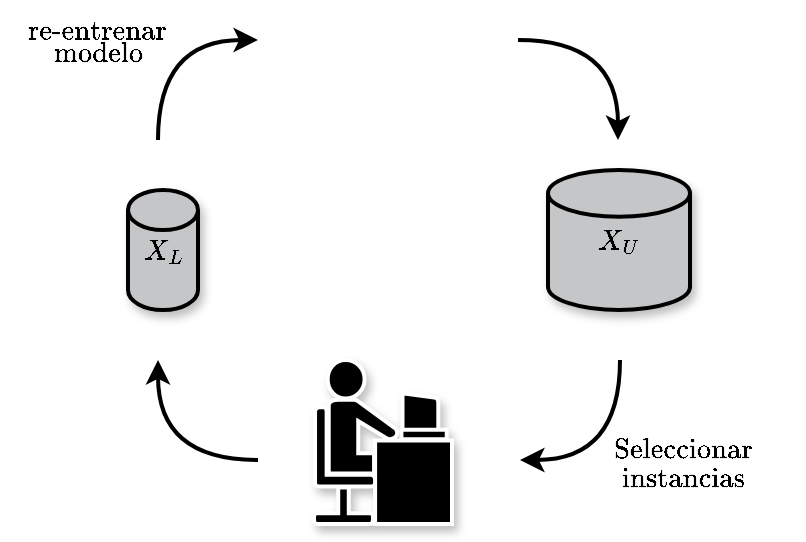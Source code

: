 <mxfile version="24.7.6">
  <diagram name="Page-1" id="9KtswiF1WxbNuCBvQSI7">
    <mxGraphModel dx="579" dy="391" grid="1" gridSize="10" guides="1" tooltips="1" connect="1" arrows="1" fold="1" page="1" pageScale="1" pageWidth="75" pageHeight="85" math="1" shadow="0">
      <root>
        <mxCell id="0" />
        <mxCell id="1" parent="0" />
        <mxCell id="A6JmzJu9t_XA9SC4_fQP-3" value="" style="shape=mxgraph.cisco.people.androgenous_person;html=1;pointerEvents=1;dashed=0;fillColor=#000000;strokeColor=#ffffff;strokeWidth=2;verticalLabelPosition=bottom;verticalAlign=top;align=center;outlineConnect=0;shadow=1;" parent="1" vertex="1">
          <mxGeometry x="3" y="80" width="69" height="82" as="geometry" />
        </mxCell>
        <mxCell id="A6JmzJu9t_XA9SC4_fQP-7" value="$$X_L$$" style="strokeWidth=2;html=1;shape=mxgraph.flowchart.database;whiteSpace=wrap;fillColor=#C4C6C8;shadow=1;" parent="1" vertex="1">
          <mxGeometry x="-90" y="-5" width="35" height="60" as="geometry" />
        </mxCell>
        <mxCell id="A6JmzJu9t_XA9SC4_fQP-8" value="$$X_U$$" style="strokeWidth=2;html=1;shape=mxgraph.flowchart.database;whiteSpace=wrap;fillColor=#C4C6C8;shadow=1;" parent="1" vertex="1">
          <mxGeometry x="120" y="-15" width="71" height="70" as="geometry" />
        </mxCell>
        <mxCell id="rGaQ3ymLJITeFsd21-_t-46" value="" style="curved=1;endArrow=classic;html=1;rounded=0;strokeWidth=2;" edge="1" parent="1">
          <mxGeometry width="50" height="50" relative="1" as="geometry">
            <mxPoint x="-75" y="-30" as="sourcePoint" />
            <mxPoint x="-25" y="-80" as="targetPoint" />
            <Array as="points">
              <mxPoint x="-75" y="-80" />
            </Array>
          </mxGeometry>
        </mxCell>
        <mxCell id="rGaQ3ymLJITeFsd21-_t-49" value="" style="curved=1;endArrow=classic;html=1;rounded=0;strokeWidth=2;" edge="1" parent="1">
          <mxGeometry width="50" height="50" relative="1" as="geometry">
            <mxPoint x="156" y="80" as="sourcePoint" />
            <mxPoint x="106" y="130" as="targetPoint" />
            <Array as="points">
              <mxPoint x="156" y="130" />
            </Array>
          </mxGeometry>
        </mxCell>
        <mxCell id="rGaQ3ymLJITeFsd21-_t-50" value="" style="curved=1;endArrow=classic;html=1;rounded=0;strokeWidth=2;" edge="1" parent="1">
          <mxGeometry width="50" height="50" relative="1" as="geometry">
            <mxPoint x="-25" y="130" as="sourcePoint" />
            <mxPoint x="-75" y="80" as="targetPoint" />
            <Array as="points">
              <mxPoint x="-75" y="130" />
            </Array>
          </mxGeometry>
        </mxCell>
        <mxCell id="rGaQ3ymLJITeFsd21-_t-51" value="" style="curved=1;endArrow=classic;html=1;rounded=0;strokeWidth=2;" edge="1" parent="1">
          <mxGeometry width="50" height="50" relative="1" as="geometry">
            <mxPoint x="105" y="-80" as="sourcePoint" />
            <mxPoint x="155" y="-30" as="targetPoint" />
            <Array as="points">
              <mxPoint x="155" y="-80" />
            </Array>
          </mxGeometry>
        </mxCell>
        <mxCell id="rGaQ3ymLJITeFsd21-_t-53" value="&lt;font style=&quot;font-size: 12px;&quot;&gt;$$\text{Seleccionar}$$&lt;/font&gt;" style="text;html=1;align=center;verticalAlign=middle;whiteSpace=wrap;rounded=0;" vertex="1" parent="1">
          <mxGeometry x="158" y="110" width="60" height="30" as="geometry" />
        </mxCell>
        <mxCell id="rGaQ3ymLJITeFsd21-_t-54" value="&lt;font style=&quot;font-size: 12px;&quot;&gt;$$\text{instancias}$$&lt;/font&gt;" style="text;html=1;align=center;verticalAlign=middle;whiteSpace=wrap;rounded=0;" vertex="1" parent="1">
          <mxGeometry x="158" y="124" width="60" height="30" as="geometry" />
        </mxCell>
        <mxCell id="rGaQ3ymLJITeFsd21-_t-55" value="&lt;font style=&quot;font-size: 12px;&quot;&gt;$$\text{modelo}$$&lt;/font&gt;" style="text;html=1;align=center;verticalAlign=middle;whiteSpace=wrap;rounded=0;" vertex="1" parent="1">
          <mxGeometry x="-135" y="-88" width="60" height="30" as="geometry" />
        </mxCell>
        <mxCell id="rGaQ3ymLJITeFsd21-_t-57" value="&lt;font style=&quot;font-size: 12px;&quot;&gt;$$\text{re-entrenar}$$&lt;/font&gt;" style="text;html=1;align=center;verticalAlign=middle;whiteSpace=wrap;rounded=0;" vertex="1" parent="1">
          <mxGeometry x="-135" y="-100" width="60" height="30" as="geometry" />
        </mxCell>
      </root>
    </mxGraphModel>
  </diagram>
</mxfile>
